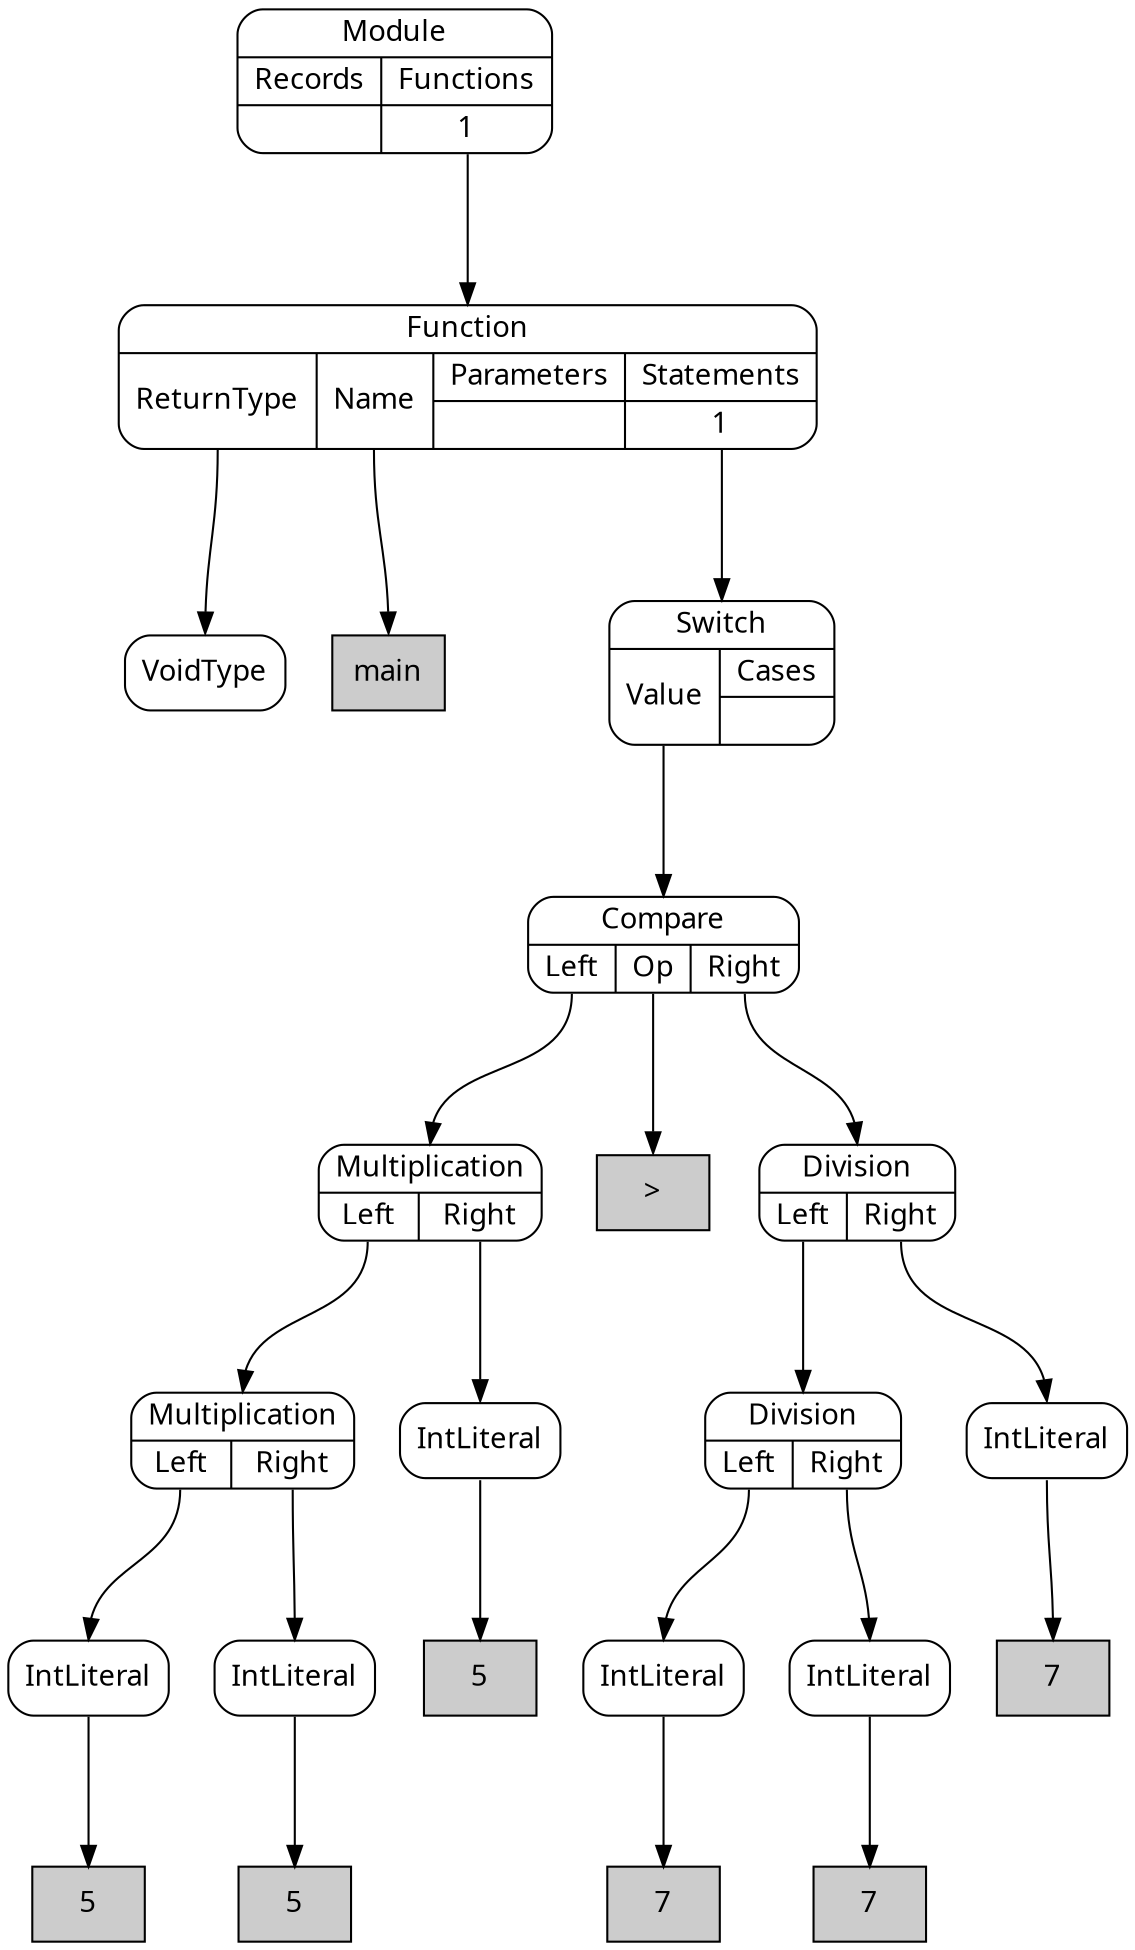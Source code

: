 digraph {
node [shape=Mrecord, style=filled, fillcolor=white, fontname="Calibri"];
graph [ordering=out, nodesep=0.3, ranksep=1];

# SimpleNode VoidType
node0 [label="VoidType", tooltip="VoidType"]

# DeclarationLiteral main
node1 [shape=box, label="main", fillcolor="#cccccc", tooltip="main"]

# Literal 5
node2 [shape=box, label="5", fillcolor="#cccccc", tooltip="5"]

# SimpleNode IntLiteral
node3:s -> node2:n
node3 [label="IntLiteral", tooltip="IntLiteral"]

# Literal 5
node4 [shape=box, label="5", fillcolor="#cccccc", tooltip="5"]

# SimpleNode IntLiteral
node5:s -> node4:n
node5 [label="IntLiteral", tooltip="IntLiteral"]

# PortNode Multiplication
node6:p0:s -> node3:n
node6:p1:s -> node5:n
node6 [label="{Multiplication|{<p0>Left|<p1>Right}}", tooltip="Multiplication"]

# Literal 5
node7 [shape=box, label="5", fillcolor="#cccccc", tooltip="5"]

# SimpleNode IntLiteral
node8:s -> node7:n
node8 [label="IntLiteral", tooltip="IntLiteral"]

# PortNode Multiplication
node9:p0:s -> node6:n
node9:p1:s -> node8:n
node9 [label="{Multiplication|{<p0>Left|<p1>Right}}", tooltip="Multiplication"]

# Literal >
node10 [shape=box, label=">", fillcolor="#cccccc", tooltip=">"]

# Literal 7
node11 [shape=box, label="7", fillcolor="#cccccc", tooltip="7"]

# SimpleNode IntLiteral
node12:s -> node11:n
node12 [label="IntLiteral", tooltip="IntLiteral"]

# Literal 7
node13 [shape=box, label="7", fillcolor="#cccccc", tooltip="7"]

# SimpleNode IntLiteral
node14:s -> node13:n
node14 [label="IntLiteral", tooltip="IntLiteral"]

# PortNode Division
node15:p0:s -> node12:n
node15:p1:s -> node14:n
node15 [label="{Division|{<p0>Left|<p1>Right}}", tooltip="Division"]

# Literal 7
node16 [shape=box, label="7", fillcolor="#cccccc", tooltip="7"]

# SimpleNode IntLiteral
node17:s -> node16:n
node17 [label="IntLiteral", tooltip="IntLiteral"]

# PortNode Division
node18:p0:s -> node15:n
node18:p1:s -> node17:n
node18 [label="{Division|{<p0>Left|<p1>Right}}", tooltip="Division"]

# PortNode Compare
node19:p0:s -> node9:n
node19:p1:s -> node10:n
node19:p2:s -> node18:n
node19 [label="{Compare|{<p0>Left|<p1>Op|<p2>Right}}", tooltip="Compare"]

# PortNode Switch
node20:p0:s -> node19:n
node20 [label="{Switch|{<p0>Value|{Cases|{}}}}", tooltip="Switch"]

# PortNode Function
node21:p0:s -> node0:n
node21:p1:s -> node1:n
node21:p3_0:s -> node20:n
node21 [label="{Function|{<p0>ReturnType|<p1>Name|{Parameters|{}}|{Statements|{<p3_0>1}}}}", tooltip="Function"]

# PortNode Module
node22:p1_0:s -> node21:n
node22 [label="{Module|{{Records|{}}|{Functions|{<p1_0>1}}}}", tooltip="Module"]

}
